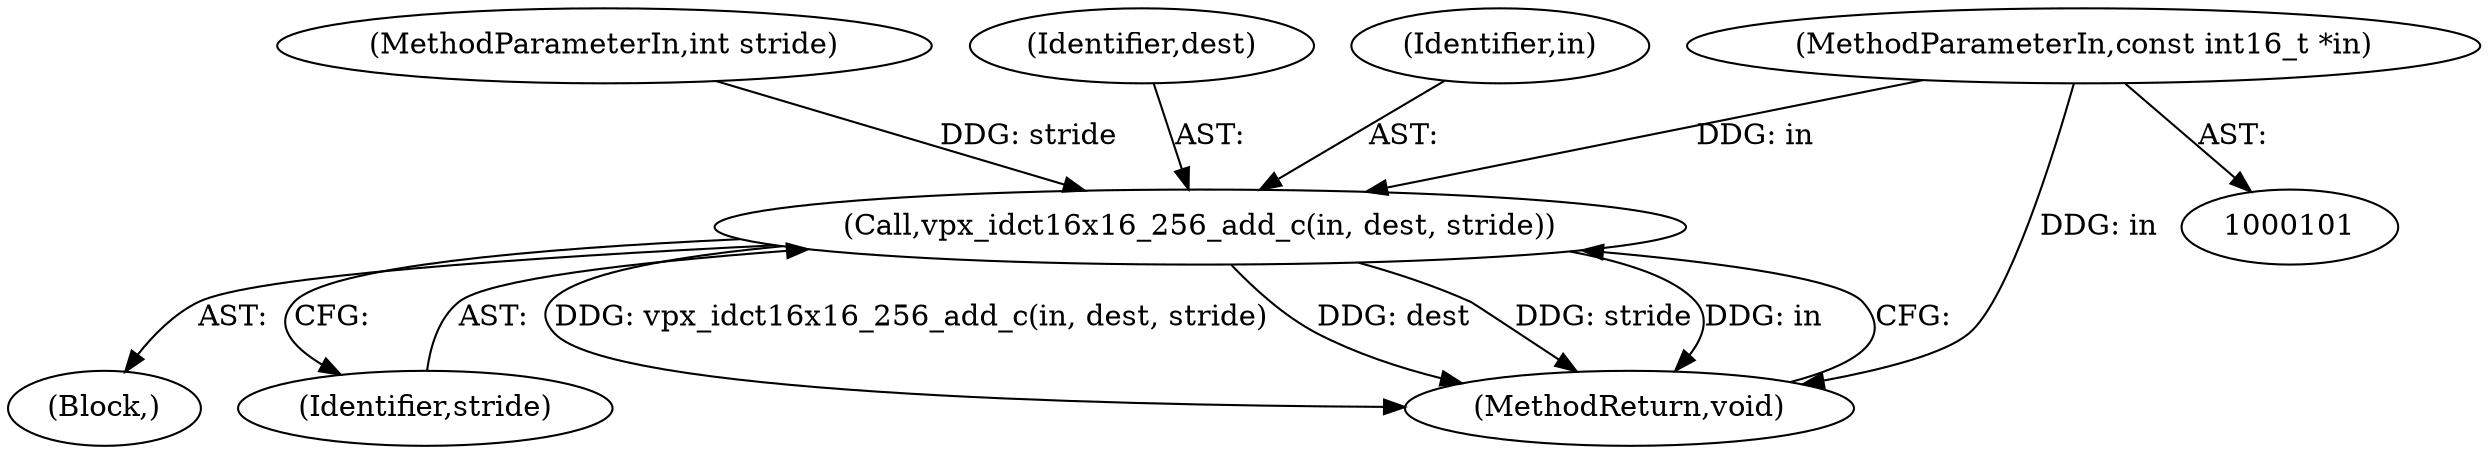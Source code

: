 digraph "0_Android_5a9753fca56f0eeb9f61e342b2fccffc364f9426_55@pointer" {
"1000102" [label="(MethodParameterIn,const int16_t *in)"];
"1000108" [label="(Call,vpx_idct16x16_256_add_c(in, dest, stride))"];
"1000104" [label="(MethodParameterIn,int stride)"];
"1000110" [label="(Identifier,dest)"];
"1000107" [label="(Block,)"];
"1000111" [label="(Identifier,stride)"];
"1000109" [label="(Identifier,in)"];
"1000108" [label="(Call,vpx_idct16x16_256_add_c(in, dest, stride))"];
"1000102" [label="(MethodParameterIn,const int16_t *in)"];
"1000112" [label="(MethodReturn,void)"];
"1000102" -> "1000101"  [label="AST: "];
"1000102" -> "1000112"  [label="DDG: in"];
"1000102" -> "1000108"  [label="DDG: in"];
"1000108" -> "1000107"  [label="AST: "];
"1000108" -> "1000111"  [label="CFG: "];
"1000109" -> "1000108"  [label="AST: "];
"1000110" -> "1000108"  [label="AST: "];
"1000111" -> "1000108"  [label="AST: "];
"1000112" -> "1000108"  [label="CFG: "];
"1000108" -> "1000112"  [label="DDG: vpx_idct16x16_256_add_c(in, dest, stride)"];
"1000108" -> "1000112"  [label="DDG: dest"];
"1000108" -> "1000112"  [label="DDG: stride"];
"1000108" -> "1000112"  [label="DDG: in"];
"1000104" -> "1000108"  [label="DDG: stride"];
}
